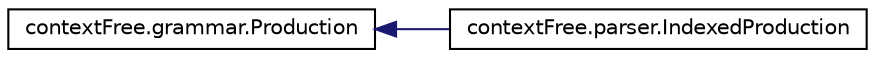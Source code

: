 digraph G
{
  edge [fontname="Helvetica",fontsize="10",labelfontname="Helvetica",labelfontsize="10"];
  node [fontname="Helvetica",fontsize="10",shape=record];
  rankdir="LR";
  Node1 [label="contextFree.grammar.Production",height=0.2,width=0.4,color="black", fillcolor="white", style="filled",URL="$classcontext_free_1_1grammar_1_1_production.html"];
  Node1 -> Node2 [dir="back",color="midnightblue",fontsize="10",style="solid",fontname="Helvetica"];
  Node2 [label="contextFree.parser.IndexedProduction",height=0.2,width=0.4,color="black", fillcolor="white", style="filled",URL="$classcontext_free_1_1parser_1_1_indexed_production.html"];
}
